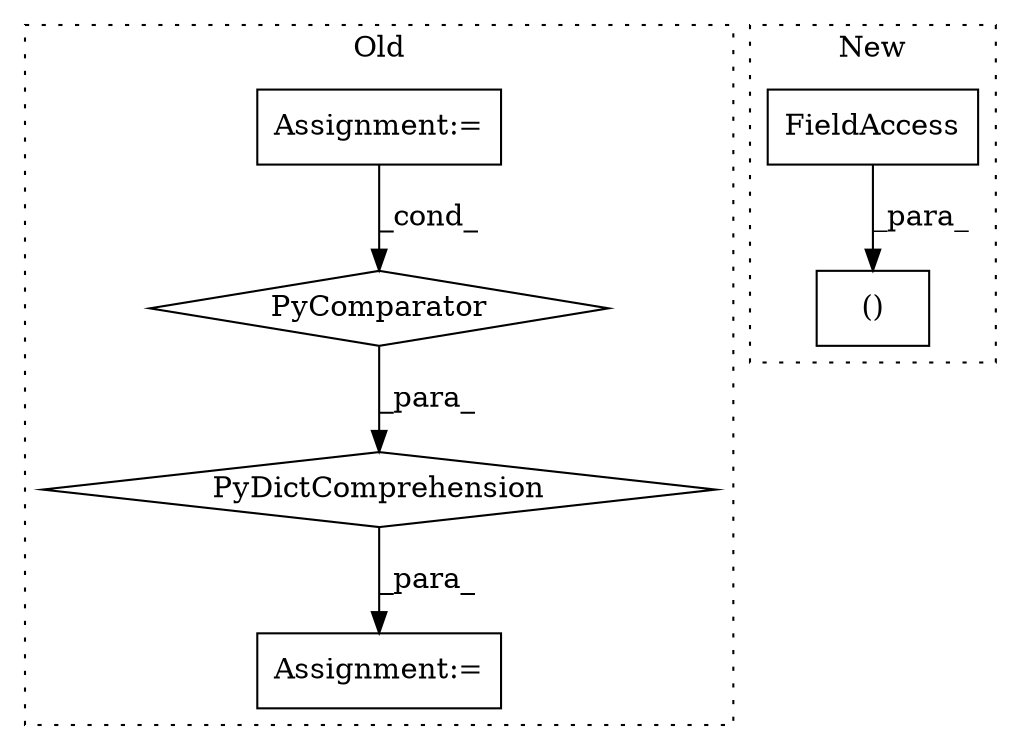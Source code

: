 digraph G {
subgraph cluster0 {
1 [label="PyDictComprehension" a="110" s="740" l="149" shape="diamond"];
3 [label="PyComparator" a="113" s="844" l="37" shape="diamond"];
4 [label="Assignment:=" a="7" s="844" l="37" shape="box"];
5 [label="Assignment:=" a="7" s="728" l="12" shape="box"];
label = "Old";
style="dotted";
}
subgraph cluster1 {
2 [label="()" a="106" s="1584" l="48" shape="box"];
6 [label="FieldAccess" a="22" s="1584" l="15" shape="box"];
label = "New";
style="dotted";
}
1 -> 5 [label="_para_"];
3 -> 1 [label="_para_"];
4 -> 3 [label="_cond_"];
6 -> 2 [label="_para_"];
}